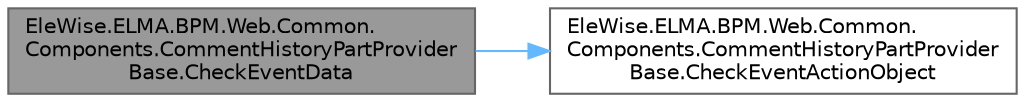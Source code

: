 digraph "EleWise.ELMA.BPM.Web.Common.Components.CommentHistoryPartProviderBase.CheckEventData"
{
 // LATEX_PDF_SIZE
  bgcolor="transparent";
  edge [fontname=Helvetica,fontsize=10,labelfontname=Helvetica,labelfontsize=10];
  node [fontname=Helvetica,fontsize=10,shape=box,height=0.2,width=0.4];
  rankdir="LR";
  Node1 [id="Node000001",label="EleWise.ELMA.BPM.Web.Common.\lComponents.CommentHistoryPartProvider\lBase.CheckEventData",height=0.2,width=0.4,color="gray40", fillcolor="grey60", style="filled", fontcolor="black",tooltip="Проверить данные модели представления на соответствие типу"];
  Node1 -> Node2 [id="edge1_Node000001_Node000002",color="steelblue1",style="solid",tooltip=" "];
  Node2 [id="Node000002",label="EleWise.ELMA.BPM.Web.Common.\lComponents.CommentHistoryPartProvider\lBase.CheckEventActionObject",height=0.2,width=0.4,color="grey40", fillcolor="white", style="filled",URL="$class_ele_wise_1_1_e_l_m_a_1_1_b_p_m_1_1_web_1_1_common_1_1_components_1_1_comment_history_part_provider_base.html#a6fdc9ac0b8fe0d4b193e0a2abf92edeb",tooltip="Необходимо проверить в наследнике сформированную модель данных истории для отображения...."];
}
